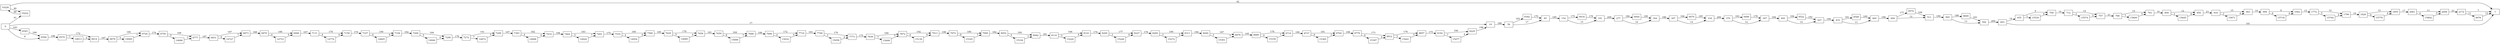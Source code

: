 digraph {
	graph [rankdir=LR]
	node [shape=rectangle]
	19 -> 58 [label=188]
	58 -> 85 [label=17]
	58 -> 9392 [label=183]
	85 -> 154 [label=185]
	154 -> 181 [label=15]
	154 -> 9418 [label=175]
	181 -> 277 [label=208]
	277 -> 304 [label=16]
	277 -> 9444 [label=186]
	304 -> 307 [label=186]
	307 -> 334 [label=14]
	307 -> 9470 [label=166]
	334 -> 370 [label=200]
	370 -> 397 [label=12]
	370 -> 9496 [label=183]
	397 -> 400 [label=184]
	400 -> 427 [label=14]
	400 -> 9522 [label=184]
	427 -> 433 [label=199]
	433 -> 460 [label=13]
	433 -> 9548 [label=181]
	460 -> 484 [label=196]
	484 -> 511 [label=12]
	484 -> 9574 [label=177]
	511 -> 565 [label=190]
	565 -> 592 [label=13]
	565 -> 9600 [label=188]
	592 -> 603 [label=200]
	603 -> 1 [label=181]
	603 -> 655 [label=14]
	655 -> 709 [label=9]
	655 -> 15530 [label=3]
	709 -> 712 [label=19]
	712 -> 757 [label=14]
	712 -> 15574 [label=3]
	757 -> 766 [label=21]
	766 -> 793 [label=14]
	766 -> 15600 [label=7]
	793 -> 804 [label=16]
	804 -> 850 [label=12]
	804 -> 15645 [label=3]
	850 -> 916 [label=23]
	916 -> 943 [label=15]
	916 -> 15671 [label=3]
	943 -> 994 [label=19]
	994 -> 1042 [label=9]
	994 -> 15718 [label=6]
	1042 -> 1772 [label=15]
	1772 -> 1799 [label=12]
	1772 -> 15744 [label=5]
	1799 -> 1828 [label=19]
	1828 -> 1855 [label=12]
	1828 -> 15770 [label=6]
	1855 -> 2061 [label=17]
	2061 -> 2094 [label=11]
	2061 -> 15802 [label=4]
	2094 -> 2172 [label=23]
	2172 -> 1 [label=7]
	2172 -> 4976 [label=11]
	4976 -> 1 [label=13]
	6545 -> 6546 [label=166]
	6546 -> 6570 [label=198]
	6570 -> 6614 [label=172]
	6570 -> 14613 [label=7]
	6614 -> 6678 [label=167]
	6678 -> 6726 [label=180]
	6678 -> 14660 [label=5]
	6726 -> 6750 [label=174]
	6750 -> 6777 [label=168]
	6750 -> 14686 [label=5]
	6777 -> 6831 [label=187]
	6831 -> 6873 [label=167]
	6831 -> 14727 [label=8]
	6873 -> 6879 [label=168]
	6879 -> 6906 [label=186]
	6879 -> 14753 [label=4]
	6906 -> 7131 [label=167]
	7131 -> 7158 [label=178]
	7131 -> 14779 [label=4]
	7158 -> 7167 [label=170]
	7167 -> 7194 [label=190]
	7167 -> 14805 [label=4]
	7194 -> 7206 [label=192]
	7206 -> 7248 [label=184]
	7206 -> 14846 [label=5]
	7248 -> 7272 [label=178]
	7272 -> 7299 [label=191]
	7272 -> 14872 [label=7]
	7299 -> 7383 [label=167]
	7383 -> 7410 [label=182]
	7383 -> 14898 [label=4]
	7410 -> 7464 [label=194]
	7464 -> 7491 [label=183]
	7464 -> 14924 [label=5]
	7491 -> 7535 [label=175]
	7535 -> 7566 [label=180]
	7535 -> 14954 [label=4]
	7566 -> 7629 [label=185]
	7629 -> 7656 [label=178]
	7629 -> 14980 [label=5]
	7656 -> 7659 [label=181]
	7659 -> 7686 [label=164]
	7659 -> 15006 [label=8]
	7686 -> 7689 [label=186]
	7689 -> 7716 [label=172]
	7689 -> 15032 [label=4]
	7716 -> 7746 [label=193]
	7746 -> 7773 [label=176]
	7746 -> 15058 [label=3]
	7773 -> 7830 [label=175]
	7830 -> 7872 [label=189]
	7830 -> 15099 [label=7]
	7872 -> 7913 [label=192]
	7872 -> 15139 [label=6]
	7913 -> 7972 [label=198]
	7972 -> 7999 [label=180]
	7972 -> 15165 [label=8]
	7999 -> 8052 [label=182]
	8052 -> 8082 [label=184]
	8052 -> 15194 [label=5]
	8082 -> 8116 [label=181]
	8116 -> 8143 [label=168]
	8116 -> 15220 [label=5]
	8143 -> 8200 [label=174]
	8200 -> 8227 [label=177]
	8200 -> 15246 [label=3]
	8227 -> 8284 [label=176]
	8284 -> 8311 [label=190]
	8284 -> 15272 [label=3]
	8311 -> 8446 [label=194]
	8446 -> 8476 [label=187]
	8446 -> 15301 [label=3]
	8476 -> 8680 [label=195]
	8680 -> 8719 [label=178]
	8680 -> 15339 [label=4]
	8719 -> 8737 [label=190]
	8737 -> 8764 [label=181]
	8737 -> 15365 [label=6]
	8764 -> 8779 [label=196]
	8779 -> 8812 [label=173]
	8779 -> 15397 [label=6]
	8812 -> 8857 [label=178]
	8812 -> 15441 [label=5]
	8857 -> 9192 [label=175]
	9192 -> 9229 [label=180]
	9192 -> 15477 [label=7]
	9229 -> 19 [label=198]
	9392 -> 85 [label=170]
	9418 -> 181 [label=178]
	9444 -> 304 [label=190]
	9470 -> 334 [label=185]
	9496 -> 397 [label=178]
	9522 -> 427 [label=182]
	9548 -> 460 [label=169]
	9574 -> 511 [label=168]
	9600 -> 592 [label=183]
	10222 -> 10226 [label=86]
	10226 -> 10222 [label=46]
	10226 -> 1 [label=42]
	14613 -> 6614 [label=6]
	14660 -> 6726 [label=7]
	14686 -> 6777 [label=3]
	14727 -> 6873 [label=7]
	14753 -> 6906 [label=6]
	14779 -> 7158 [label=4]
	14805 -> 7194 [label=6]
	14846 -> 7248 [label=4]
	14872 -> 7299 [label=5]
	14898 -> 7410 [label=6]
	14924 -> 7491 [label=7]
	14954 -> 7566 [label=4]
	14980 -> 7656 [label=6]
	15006 -> 7686 [label=7]
	15032 -> 7716 [label=4]
	15058 -> 7773 [label=4]
	15099 -> 7872 [label=5]
	15139 -> 7913 [label=6]
	15165 -> 7999 [label=7]
	15194 -> 8082 [label=3]
	15220 -> 8143 [label=8]
	15246 -> 8227 [label=6]
	15272 -> 8311 [label=5]
	15301 -> 8476 [label=7]
	15339 -> 8719 [label=7]
	15365 -> 8764 [label=3]
	15397 -> 8812 [label=4]
	15441 -> 8857 [label=5]
	15477 -> 9229 [label=4]
	15530 -> 709 [label=8]
	15574 -> 757 [label=5]
	15600 -> 793 [label=5]
	15645 -> 850 [label=8]
	15671 -> 943 [label=4]
	15718 -> 1042 [label=6]
	15744 -> 1799 [label=4]
	15770 -> 1855 [label=6]
	15802 -> 2094 [label=5]
	0 -> 6546 [label=8]
	0 -> 19 [label=17]
	0 -> 6545 [label=183]
	0 -> 10222 [label=41]
}
